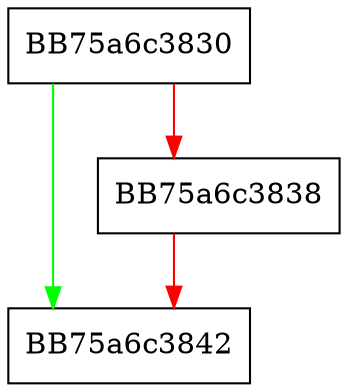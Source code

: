 digraph _Delete_this {
  node [shape="box"];
  graph [splines=ortho];
  BB75a6c3830 -> BB75a6c3842 [color="green"];
  BB75a6c3830 -> BB75a6c3838 [color="red"];
  BB75a6c3838 -> BB75a6c3842 [color="red"];
}